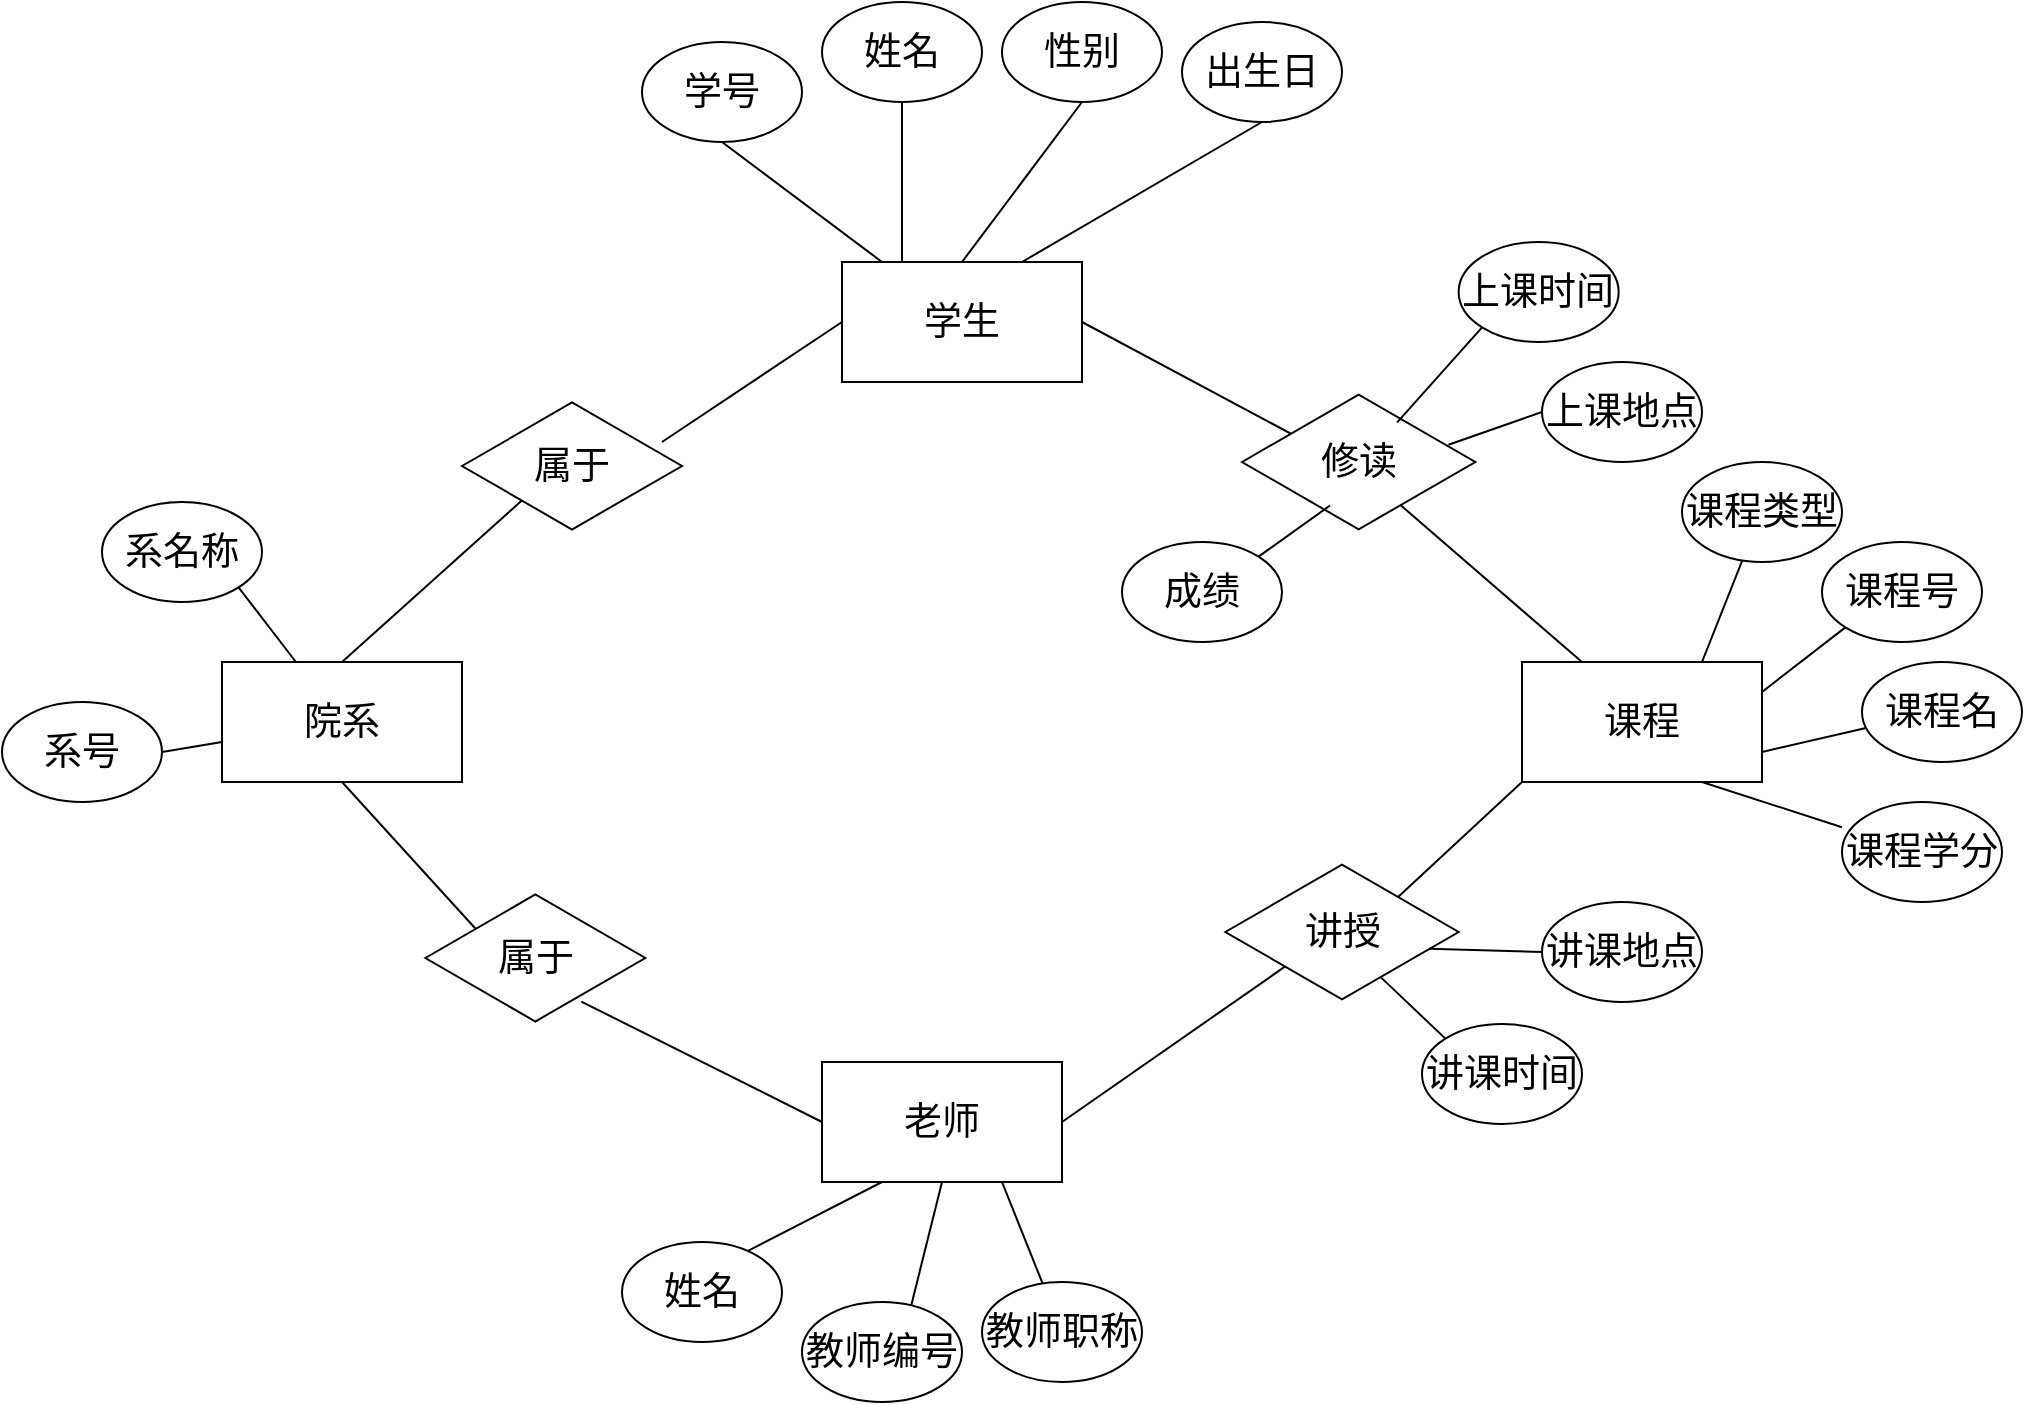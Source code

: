 <mxfile version="20.4.1" type="github">
  <diagram name="Page-1" id="ad52d381-51e7-2e0d-a935-2d0ddd2fd229">
    <mxGraphModel dx="2138" dy="585" grid="1" gridSize="10" guides="1" tooltips="1" connect="1" arrows="1" fold="1" page="1" pageScale="1" pageWidth="1100" pageHeight="850" background="none" math="0" shadow="0">
      <root>
        <mxCell id="0" />
        <mxCell id="1" parent="0" />
        <mxCell id="iJ-Tl1f5SFo22p0w_H0z-20" style="orthogonalLoop=1;jettySize=auto;html=1;exitX=0;exitY=0.5;exitDx=0;exitDy=0;entryX=0.909;entryY=0.318;entryDx=0;entryDy=0;entryPerimeter=0;rounded=0;endArrow=none;endFill=0;fontSize=19;" parent="1" source="iJ-Tl1f5SFo22p0w_H0z-1" target="iJ-Tl1f5SFo22p0w_H0z-5" edge="1">
          <mxGeometry relative="1" as="geometry" />
        </mxCell>
        <mxCell id="iJ-Tl1f5SFo22p0w_H0z-65" style="edgeStyle=none;rounded=0;orthogonalLoop=1;jettySize=auto;html=1;exitX=1;exitY=0.5;exitDx=0;exitDy=0;entryX=0.247;entryY=0.331;entryDx=0;entryDy=0;entryPerimeter=0;endArrow=none;endFill=0;fontSize=19;" parent="1" source="iJ-Tl1f5SFo22p0w_H0z-1" target="iJ-Tl1f5SFo22p0w_H0z-6" edge="1">
          <mxGeometry relative="1" as="geometry" />
        </mxCell>
        <mxCell id="iJ-Tl1f5SFo22p0w_H0z-1" value="学生" style="rounded=0;whiteSpace=wrap;html=1;fontSize=19;" parent="1" vertex="1">
          <mxGeometry x="400" y="360" width="120" height="60" as="geometry" />
        </mxCell>
        <mxCell id="iJ-Tl1f5SFo22p0w_H0z-48" style="edgeStyle=none;rounded=0;orthogonalLoop=1;jettySize=auto;html=1;exitX=0;exitY=0.5;exitDx=0;exitDy=0;entryX=0.709;entryY=0.83;entryDx=0;entryDy=0;entryPerimeter=0;endArrow=none;endFill=0;fontSize=19;" parent="1" source="iJ-Tl1f5SFo22p0w_H0z-2" target="iJ-Tl1f5SFo22p0w_H0z-7" edge="1">
          <mxGeometry relative="1" as="geometry" />
        </mxCell>
        <mxCell id="iJ-Tl1f5SFo22p0w_H0z-49" style="edgeStyle=none;rounded=0;orthogonalLoop=1;jettySize=auto;html=1;exitX=0.25;exitY=1;exitDx=0;exitDy=0;entryX=0.705;entryY=0.156;entryDx=0;entryDy=0;entryPerimeter=0;endArrow=none;endFill=0;fontSize=19;" parent="1" source="iJ-Tl1f5SFo22p0w_H0z-2" target="iJ-Tl1f5SFo22p0w_H0z-43" edge="1">
          <mxGeometry relative="1" as="geometry" />
        </mxCell>
        <mxCell id="iJ-Tl1f5SFo22p0w_H0z-50" style="edgeStyle=none;rounded=0;orthogonalLoop=1;jettySize=auto;html=1;exitX=0.5;exitY=1;exitDx=0;exitDy=0;entryX=0.67;entryY=0.116;entryDx=0;entryDy=0;entryPerimeter=0;endArrow=none;endFill=0;fontSize=19;" parent="1" source="iJ-Tl1f5SFo22p0w_H0z-2" target="iJ-Tl1f5SFo22p0w_H0z-44" edge="1">
          <mxGeometry relative="1" as="geometry" />
        </mxCell>
        <mxCell id="iJ-Tl1f5SFo22p0w_H0z-51" style="edgeStyle=none;rounded=0;orthogonalLoop=1;jettySize=auto;html=1;exitX=0.75;exitY=1;exitDx=0;exitDy=0;endArrow=none;endFill=0;fontSize=19;" parent="1" source="iJ-Tl1f5SFo22p0w_H0z-2" target="iJ-Tl1f5SFo22p0w_H0z-46" edge="1">
          <mxGeometry relative="1" as="geometry" />
        </mxCell>
        <mxCell id="iJ-Tl1f5SFo22p0w_H0z-52" style="edgeStyle=none;rounded=0;orthogonalLoop=1;jettySize=auto;html=1;exitX=1;exitY=0.5;exitDx=0;exitDy=0;entryX=0.257;entryY=0.746;entryDx=0;entryDy=0;entryPerimeter=0;endArrow=none;endFill=0;fontSize=19;" parent="1" source="iJ-Tl1f5SFo22p0w_H0z-2" target="iJ-Tl1f5SFo22p0w_H0z-8" edge="1">
          <mxGeometry relative="1" as="geometry" />
        </mxCell>
        <mxCell id="iJ-Tl1f5SFo22p0w_H0z-2" value="老师" style="rounded=0;whiteSpace=wrap;html=1;fontSize=19;" parent="1" vertex="1">
          <mxGeometry x="390" y="760" width="120" height="60" as="geometry" />
        </mxCell>
        <mxCell id="iJ-Tl1f5SFo22p0w_H0z-53" style="edgeStyle=none;rounded=0;orthogonalLoop=1;jettySize=auto;html=1;exitX=0;exitY=1;exitDx=0;exitDy=0;entryX=0.73;entryY=0.266;entryDx=0;entryDy=0;entryPerimeter=0;endArrow=none;endFill=0;fontSize=19;" parent="1" source="iJ-Tl1f5SFo22p0w_H0z-3" target="iJ-Tl1f5SFo22p0w_H0z-8" edge="1">
          <mxGeometry relative="1" as="geometry" />
        </mxCell>
        <mxCell id="iJ-Tl1f5SFo22p0w_H0z-56" style="edgeStyle=none;rounded=0;orthogonalLoop=1;jettySize=auto;html=1;exitX=0.75;exitY=1;exitDx=0;exitDy=0;entryX=0;entryY=0.252;entryDx=0;entryDy=0;entryPerimeter=0;endArrow=none;endFill=0;fontSize=19;" parent="1" source="iJ-Tl1f5SFo22p0w_H0z-3" target="iJ-Tl1f5SFo22p0w_H0z-35" edge="1">
          <mxGeometry relative="1" as="geometry" />
        </mxCell>
        <mxCell id="iJ-Tl1f5SFo22p0w_H0z-57" style="edgeStyle=none;rounded=0;orthogonalLoop=1;jettySize=auto;html=1;exitX=1;exitY=0.75;exitDx=0;exitDy=0;entryX=0.025;entryY=0.66;entryDx=0;entryDy=0;entryPerimeter=0;endArrow=none;endFill=0;fontSize=19;" parent="1" source="iJ-Tl1f5SFo22p0w_H0z-3" target="iJ-Tl1f5SFo22p0w_H0z-30" edge="1">
          <mxGeometry relative="1" as="geometry" />
        </mxCell>
        <mxCell id="iJ-Tl1f5SFo22p0w_H0z-58" style="edgeStyle=none;rounded=0;orthogonalLoop=1;jettySize=auto;html=1;exitX=1;exitY=0.25;exitDx=0;exitDy=0;entryX=0;entryY=1;entryDx=0;entryDy=0;endArrow=none;endFill=0;fontSize=19;" parent="1" source="iJ-Tl1f5SFo22p0w_H0z-3" target="iJ-Tl1f5SFo22p0w_H0z-32" edge="1">
          <mxGeometry relative="1" as="geometry" />
        </mxCell>
        <mxCell id="iJ-Tl1f5SFo22p0w_H0z-59" style="edgeStyle=none;rounded=0;orthogonalLoop=1;jettySize=auto;html=1;exitX=0.75;exitY=0;exitDx=0;exitDy=0;entryX=0.39;entryY=0.932;entryDx=0;entryDy=0;endArrow=none;endFill=0;entryPerimeter=0;fontSize=19;" parent="1" source="iJ-Tl1f5SFo22p0w_H0z-3" target="iJ-Tl1f5SFo22p0w_H0z-33" edge="1">
          <mxGeometry relative="1" as="geometry" />
        </mxCell>
        <mxCell id="iJ-Tl1f5SFo22p0w_H0z-66" style="edgeStyle=none;rounded=0;orthogonalLoop=1;jettySize=auto;html=1;exitX=0.25;exitY=0;exitDx=0;exitDy=0;entryX=0.658;entryY=0.777;entryDx=0;entryDy=0;entryPerimeter=0;endArrow=none;endFill=0;fontSize=19;" parent="1" source="iJ-Tl1f5SFo22p0w_H0z-3" target="iJ-Tl1f5SFo22p0w_H0z-6" edge="1">
          <mxGeometry relative="1" as="geometry" />
        </mxCell>
        <mxCell id="iJ-Tl1f5SFo22p0w_H0z-3" value="课程" style="rounded=0;whiteSpace=wrap;html=1;fontSize=19;" parent="1" vertex="1">
          <mxGeometry x="740" y="560" width="120" height="60" as="geometry" />
        </mxCell>
        <mxCell id="iJ-Tl1f5SFo22p0w_H0z-21" style="edgeStyle=none;rounded=0;orthogonalLoop=1;jettySize=auto;html=1;exitX=0.5;exitY=0;exitDx=0;exitDy=0;entryX=0.295;entryY=0.727;entryDx=0;entryDy=0;entryPerimeter=0;endArrow=none;endFill=0;fontSize=19;" parent="1" source="iJ-Tl1f5SFo22p0w_H0z-4" target="iJ-Tl1f5SFo22p0w_H0z-5" edge="1">
          <mxGeometry relative="1" as="geometry" />
        </mxCell>
        <mxCell id="iJ-Tl1f5SFo22p0w_H0z-47" style="edgeStyle=none;rounded=0;orthogonalLoop=1;jettySize=auto;html=1;exitX=0.5;exitY=1;exitDx=0;exitDy=0;endArrow=none;endFill=0;entryX=0.272;entryY=0.358;entryDx=0;entryDy=0;entryPerimeter=0;fontSize=19;" parent="1" source="iJ-Tl1f5SFo22p0w_H0z-4" target="iJ-Tl1f5SFo22p0w_H0z-7" edge="1">
          <mxGeometry relative="1" as="geometry" />
        </mxCell>
        <mxCell id="iJ-Tl1f5SFo22p0w_H0z-4" value="院系" style="rounded=0;whiteSpace=wrap;html=1;fontSize=19;" parent="1" vertex="1">
          <mxGeometry x="90" y="560" width="120" height="60" as="geometry" />
        </mxCell>
        <mxCell id="iJ-Tl1f5SFo22p0w_H0z-5" value="属于" style="html=1;whiteSpace=wrap;aspect=fixed;shape=isoRectangle;fontSize=19;" parent="1" vertex="1">
          <mxGeometry x="210" y="429" width="110" height="66" as="geometry" />
        </mxCell>
        <mxCell id="iJ-Tl1f5SFo22p0w_H0z-6" value="修读" style="html=1;whiteSpace=wrap;aspect=fixed;shape=isoRectangle;fontSize=19;" parent="1" vertex="1">
          <mxGeometry x="600" y="425" width="116.67" height="70" as="geometry" />
        </mxCell>
        <mxCell id="iJ-Tl1f5SFo22p0w_H0z-7" value="属于" style="html=1;whiteSpace=wrap;aspect=fixed;shape=isoRectangle;fontSize=19;" parent="1" vertex="1">
          <mxGeometry x="191.66" y="675" width="110" height="66" as="geometry" />
        </mxCell>
        <mxCell id="iJ-Tl1f5SFo22p0w_H0z-8" value="讲授" style="html=1;whiteSpace=wrap;aspect=fixed;shape=isoRectangle;fontSize=19;" parent="1" vertex="1">
          <mxGeometry x="591.66" y="660" width="116.67" height="70" as="geometry" />
        </mxCell>
        <mxCell id="iJ-Tl1f5SFo22p0w_H0z-23" style="edgeStyle=none;rounded=0;orthogonalLoop=1;jettySize=auto;html=1;exitX=0.5;exitY=1;exitDx=0;exitDy=0;endArrow=none;endFill=0;fontSize=19;" parent="1" source="iJ-Tl1f5SFo22p0w_H0z-9" edge="1">
          <mxGeometry relative="1" as="geometry">
            <mxPoint x="430" y="360" as="targetPoint" />
          </mxGeometry>
        </mxCell>
        <mxCell id="iJ-Tl1f5SFo22p0w_H0z-9" value="姓名" style="ellipse;whiteSpace=wrap;html=1;fontSize=19;" parent="1" vertex="1">
          <mxGeometry x="390" y="230" width="80" height="50" as="geometry" />
        </mxCell>
        <mxCell id="iJ-Tl1f5SFo22p0w_H0z-22" style="edgeStyle=none;rounded=0;orthogonalLoop=1;jettySize=auto;html=1;exitX=0.5;exitY=1;exitDx=0;exitDy=0;endArrow=none;endFill=0;fontSize=19;" parent="1" source="iJ-Tl1f5SFo22p0w_H0z-10" target="iJ-Tl1f5SFo22p0w_H0z-1" edge="1">
          <mxGeometry relative="1" as="geometry" />
        </mxCell>
        <mxCell id="iJ-Tl1f5SFo22p0w_H0z-10" value="学号" style="ellipse;whiteSpace=wrap;html=1;fontSize=19;" parent="1" vertex="1">
          <mxGeometry x="300" y="250" width="80" height="50" as="geometry" />
        </mxCell>
        <mxCell id="iJ-Tl1f5SFo22p0w_H0z-24" style="edgeStyle=none;rounded=0;orthogonalLoop=1;jettySize=auto;html=1;exitX=0.5;exitY=1;exitDx=0;exitDy=0;entryX=0.5;entryY=0;entryDx=0;entryDy=0;endArrow=none;endFill=0;fontSize=19;" parent="1" source="iJ-Tl1f5SFo22p0w_H0z-11" target="iJ-Tl1f5SFo22p0w_H0z-1" edge="1">
          <mxGeometry relative="1" as="geometry" />
        </mxCell>
        <mxCell id="iJ-Tl1f5SFo22p0w_H0z-11" value="性别" style="ellipse;whiteSpace=wrap;html=1;fontSize=19;" parent="1" vertex="1">
          <mxGeometry x="480" y="230" width="80" height="50" as="geometry" />
        </mxCell>
        <mxCell id="iJ-Tl1f5SFo22p0w_H0z-25" style="edgeStyle=none;rounded=0;orthogonalLoop=1;jettySize=auto;html=1;exitX=0.5;exitY=1;exitDx=0;exitDy=0;entryX=0.75;entryY=0;entryDx=0;entryDy=0;endArrow=none;endFill=0;fontSize=19;" parent="1" source="iJ-Tl1f5SFo22p0w_H0z-14" target="iJ-Tl1f5SFo22p0w_H0z-1" edge="1">
          <mxGeometry relative="1" as="geometry" />
        </mxCell>
        <mxCell id="iJ-Tl1f5SFo22p0w_H0z-14" value="出生日" style="ellipse;whiteSpace=wrap;html=1;fontSize=19;" parent="1" vertex="1">
          <mxGeometry x="570" y="240" width="80" height="50" as="geometry" />
        </mxCell>
        <mxCell id="iJ-Tl1f5SFo22p0w_H0z-29" style="edgeStyle=none;rounded=0;orthogonalLoop=1;jettySize=auto;html=1;exitX=1;exitY=1;exitDx=0;exitDy=0;endArrow=none;endFill=0;fontSize=19;" parent="1" source="iJ-Tl1f5SFo22p0w_H0z-15" target="iJ-Tl1f5SFo22p0w_H0z-4" edge="1">
          <mxGeometry relative="1" as="geometry" />
        </mxCell>
        <mxCell id="iJ-Tl1f5SFo22p0w_H0z-15" value="系名称" style="ellipse;whiteSpace=wrap;html=1;fontSize=19;" parent="1" vertex="1">
          <mxGeometry x="30" y="480" width="80" height="50" as="geometry" />
        </mxCell>
        <mxCell id="iJ-Tl1f5SFo22p0w_H0z-28" style="edgeStyle=none;rounded=0;orthogonalLoop=1;jettySize=auto;html=1;exitX=1;exitY=0.5;exitDx=0;exitDy=0;endArrow=none;endFill=0;fontSize=19;" parent="1" source="iJ-Tl1f5SFo22p0w_H0z-26" target="iJ-Tl1f5SFo22p0w_H0z-4" edge="1">
          <mxGeometry relative="1" as="geometry" />
        </mxCell>
        <mxCell id="iJ-Tl1f5SFo22p0w_H0z-26" value="系号&lt;br style=&quot;font-size: 19px;&quot;&gt;" style="ellipse;whiteSpace=wrap;html=1;fontSize=19;" parent="1" vertex="1">
          <mxGeometry x="-20" y="580" width="80" height="50" as="geometry" />
        </mxCell>
        <mxCell id="iJ-Tl1f5SFo22p0w_H0z-30" value="课程名" style="ellipse;whiteSpace=wrap;html=1;fontSize=19;" parent="1" vertex="1">
          <mxGeometry x="910" y="560" width="80" height="50" as="geometry" />
        </mxCell>
        <mxCell id="iJ-Tl1f5SFo22p0w_H0z-32" value="课程号" style="ellipse;whiteSpace=wrap;html=1;fontSize=19;" parent="1" vertex="1">
          <mxGeometry x="890" y="500" width="80" height="50" as="geometry" />
        </mxCell>
        <mxCell id="iJ-Tl1f5SFo22p0w_H0z-33" value="课程类型" style="ellipse;whiteSpace=wrap;html=1;fontSize=19;" parent="1" vertex="1">
          <mxGeometry x="820" y="460" width="80" height="50" as="geometry" />
        </mxCell>
        <mxCell id="iJ-Tl1f5SFo22p0w_H0z-35" value="课程学分" style="ellipse;whiteSpace=wrap;html=1;fontSize=19;" parent="1" vertex="1">
          <mxGeometry x="900" y="630" width="80" height="50" as="geometry" />
        </mxCell>
        <mxCell id="iJ-Tl1f5SFo22p0w_H0z-63" style="edgeStyle=none;rounded=0;orthogonalLoop=1;jettySize=auto;html=1;exitX=0;exitY=1;exitDx=0;exitDy=0;entryX=0.665;entryY=0.217;entryDx=0;entryDy=0;entryPerimeter=0;endArrow=none;endFill=0;fontSize=19;" parent="1" source="iJ-Tl1f5SFo22p0w_H0z-36" target="iJ-Tl1f5SFo22p0w_H0z-6" edge="1">
          <mxGeometry relative="1" as="geometry" />
        </mxCell>
        <mxCell id="iJ-Tl1f5SFo22p0w_H0z-36" value="上课时间" style="ellipse;whiteSpace=wrap;html=1;fontSize=19;" parent="1" vertex="1">
          <mxGeometry x="708.33" y="350" width="80" height="50" as="geometry" />
        </mxCell>
        <mxCell id="iJ-Tl1f5SFo22p0w_H0z-64" style="edgeStyle=none;rounded=0;orthogonalLoop=1;jettySize=auto;html=1;exitX=0;exitY=0.5;exitDx=0;exitDy=0;entryX=0.885;entryY=0.377;entryDx=0;entryDy=0;entryPerimeter=0;endArrow=none;endFill=0;fontSize=19;" parent="1" source="iJ-Tl1f5SFo22p0w_H0z-37" target="iJ-Tl1f5SFo22p0w_H0z-6" edge="1">
          <mxGeometry relative="1" as="geometry" />
        </mxCell>
        <mxCell id="iJ-Tl1f5SFo22p0w_H0z-37" value="上课地点" style="ellipse;whiteSpace=wrap;html=1;fontSize=19;" parent="1" vertex="1">
          <mxGeometry x="750" y="410" width="80" height="50" as="geometry" />
        </mxCell>
        <mxCell id="iJ-Tl1f5SFo22p0w_H0z-68" style="edgeStyle=none;rounded=0;orthogonalLoop=1;jettySize=auto;html=1;exitX=0;exitY=0;exitDx=0;exitDy=0;entryX=0.668;entryY=0.826;entryDx=0;entryDy=0;entryPerimeter=0;fontSize=19;endArrow=none;endFill=0;" parent="1" source="iJ-Tl1f5SFo22p0w_H0z-39" target="iJ-Tl1f5SFo22p0w_H0z-8" edge="1">
          <mxGeometry relative="1" as="geometry" />
        </mxCell>
        <mxCell id="iJ-Tl1f5SFo22p0w_H0z-39" value="讲课时间" style="ellipse;whiteSpace=wrap;html=1;fontSize=19;" parent="1" vertex="1">
          <mxGeometry x="690" y="741" width="80" height="50" as="geometry" />
        </mxCell>
        <mxCell id="iJ-Tl1f5SFo22p0w_H0z-61" style="edgeStyle=none;rounded=0;orthogonalLoop=1;jettySize=auto;html=1;exitX=1;exitY=0;exitDx=0;exitDy=0;entryX=0.377;entryY=0.811;entryDx=0;entryDy=0;entryPerimeter=0;endArrow=none;endFill=0;fontSize=19;" parent="1" source="iJ-Tl1f5SFo22p0w_H0z-41" target="iJ-Tl1f5SFo22p0w_H0z-6" edge="1">
          <mxGeometry relative="1" as="geometry" />
        </mxCell>
        <mxCell id="iJ-Tl1f5SFo22p0w_H0z-41" value="成绩" style="ellipse;whiteSpace=wrap;html=1;fontSize=19;" parent="1" vertex="1">
          <mxGeometry x="540" y="500" width="80" height="50" as="geometry" />
        </mxCell>
        <mxCell id="iJ-Tl1f5SFo22p0w_H0z-67" style="edgeStyle=none;rounded=0;orthogonalLoop=1;jettySize=auto;html=1;exitX=0;exitY=0.5;exitDx=0;exitDy=0;entryX=0.874;entryY=0.62;entryDx=0;entryDy=0;entryPerimeter=0;fontSize=19;endArrow=none;endFill=0;" parent="1" source="iJ-Tl1f5SFo22p0w_H0z-42" target="iJ-Tl1f5SFo22p0w_H0z-8" edge="1">
          <mxGeometry relative="1" as="geometry" />
        </mxCell>
        <mxCell id="iJ-Tl1f5SFo22p0w_H0z-42" value="讲课地点" style="ellipse;whiteSpace=wrap;html=1;fontSize=19;" parent="1" vertex="1">
          <mxGeometry x="750" y="680" width="80" height="50" as="geometry" />
        </mxCell>
        <mxCell id="iJ-Tl1f5SFo22p0w_H0z-43" value="姓名" style="ellipse;whiteSpace=wrap;html=1;fontSize=19;" parent="1" vertex="1">
          <mxGeometry x="290.0" y="850" width="80" height="50" as="geometry" />
        </mxCell>
        <mxCell id="iJ-Tl1f5SFo22p0w_H0z-44" value="教师编号" style="ellipse;whiteSpace=wrap;html=1;fontSize=19;" parent="1" vertex="1">
          <mxGeometry x="380.0" y="880" width="80" height="50" as="geometry" />
        </mxCell>
        <mxCell id="iJ-Tl1f5SFo22p0w_H0z-46" value="教师职称" style="ellipse;whiteSpace=wrap;html=1;fontSize=19;" parent="1" vertex="1">
          <mxGeometry x="470.0" y="870" width="80" height="50" as="geometry" />
        </mxCell>
      </root>
    </mxGraphModel>
  </diagram>
</mxfile>
